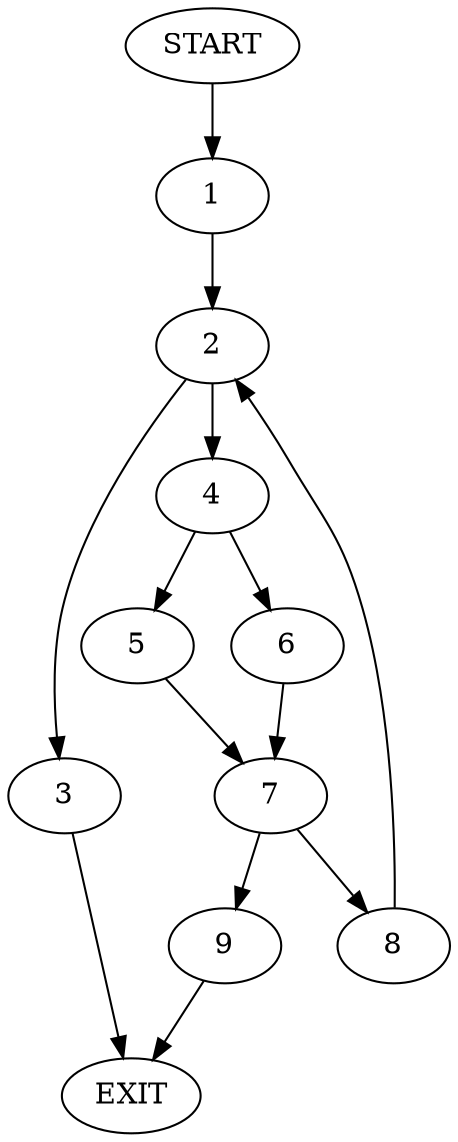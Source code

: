 digraph {
0 [label="START"]
10 [label="EXIT"]
0 -> 1
1 -> 2
2 -> 3
2 -> 4
4 -> 5
4 -> 6
3 -> 10
6 -> 7
5 -> 7
7 -> 8
7 -> 9
9 -> 10
8 -> 2
}

